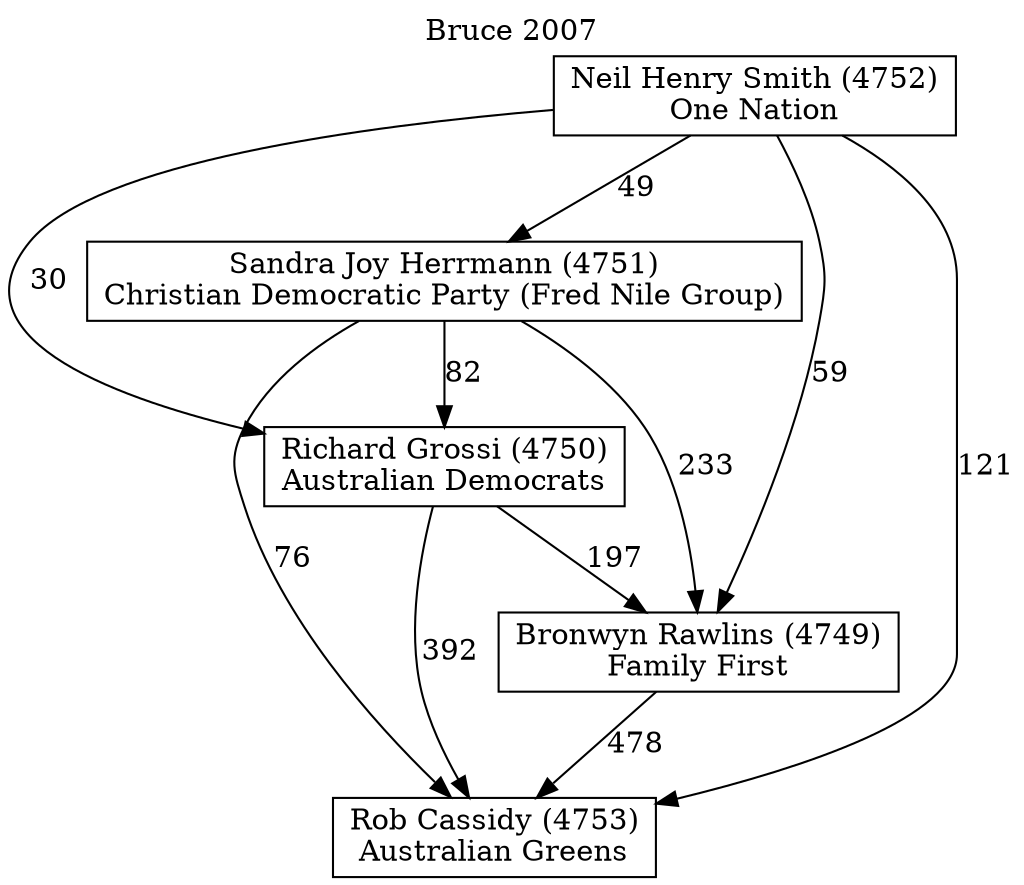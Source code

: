 // House preference flow
digraph "Rob Cassidy (4753)_Bruce_2007" {
	graph [label="Bruce 2007" labelloc=t mclimit=10]
	node [shape=box]
	"Bronwyn Rawlins (4749)" [label="Bronwyn Rawlins (4749)
Family First"]
	"Neil Henry Smith (4752)" [label="Neil Henry Smith (4752)
One Nation"]
	"Richard Grossi (4750)" [label="Richard Grossi (4750)
Australian Democrats"]
	"Rob Cassidy (4753)" [label="Rob Cassidy (4753)
Australian Greens"]
	"Sandra Joy Herrmann (4751)" [label="Sandra Joy Herrmann (4751)
Christian Democratic Party (Fred Nile Group)"]
	"Bronwyn Rawlins (4749)" -> "Rob Cassidy (4753)" [label=478]
	"Neil Henry Smith (4752)" -> "Bronwyn Rawlins (4749)" [label=59]
	"Neil Henry Smith (4752)" -> "Richard Grossi (4750)" [label=30]
	"Neil Henry Smith (4752)" -> "Rob Cassidy (4753)" [label=121]
	"Neil Henry Smith (4752)" -> "Sandra Joy Herrmann (4751)" [label=49]
	"Richard Grossi (4750)" -> "Bronwyn Rawlins (4749)" [label=197]
	"Richard Grossi (4750)" -> "Rob Cassidy (4753)" [label=392]
	"Sandra Joy Herrmann (4751)" -> "Bronwyn Rawlins (4749)" [label=233]
	"Sandra Joy Herrmann (4751)" -> "Richard Grossi (4750)" [label=82]
	"Sandra Joy Herrmann (4751)" -> "Rob Cassidy (4753)" [label=76]
}
